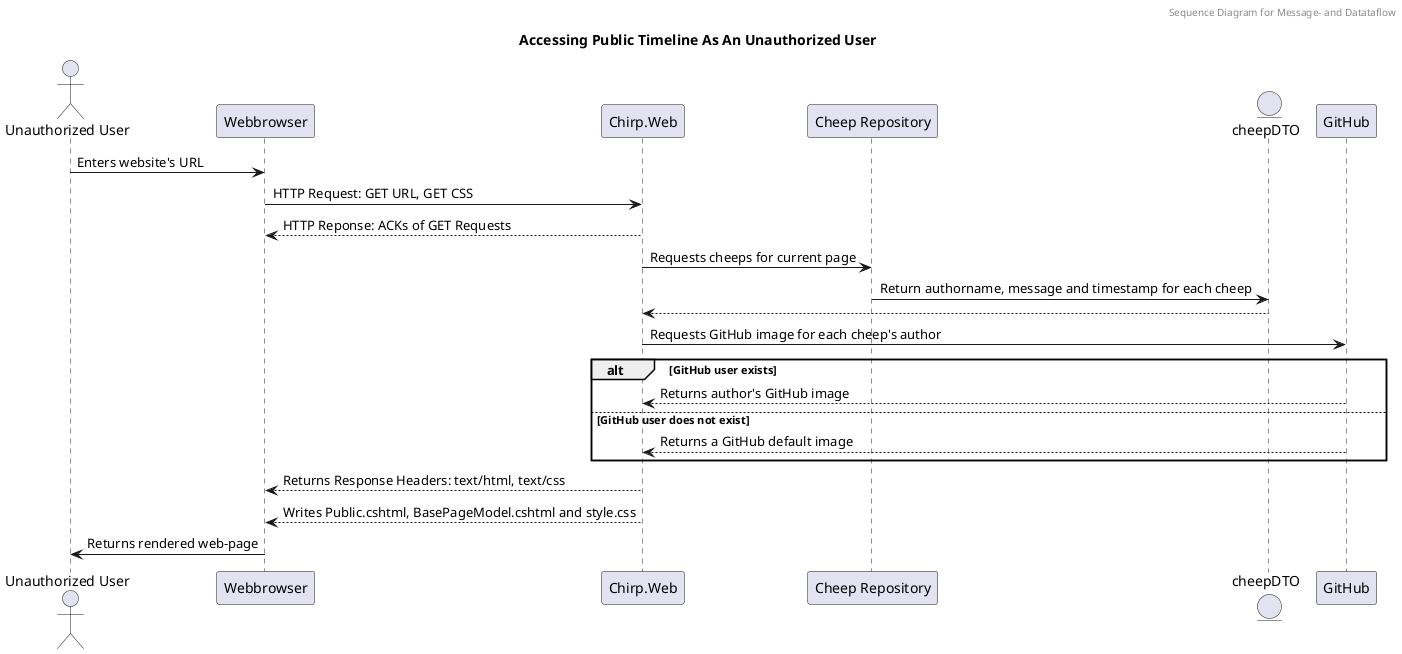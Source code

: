 @startuml
header Sequence Diagram for Message- and Datataflow
Title Accessing Public Timeline As An Unauthorized User


actor "Unauthorized User" as UnauthorizedUser
participant "Webbrowser" as Browser
participant "Chirp.Web" as ChirpWeb
participant "Cheep Repository" as CheepRepo
entity cheepDTO as CheepDTO

UnauthorizedUser -> Browser: Enters website's URL
Browser -> ChirpWeb: HTTP Request: GET URL, GET CSS
Return HTTP Reponse: ACKs of GET Requests

ChirpWeb -> CheepRepo: Requests cheeps for current page
CheepRepo -> CheepDTO: Return authorname, message and timestamp for each cheep
CheepDTO --> ChirpWeb:

ChirpWeb -> GitHub: Requests GitHub image for each cheep's author
alt GitHub user exists
    GitHub --> ChirpWeb: Returns author's GitHub image
else GitHub user does not exist
    GitHub --> ChirpWeb: Returns a GitHub default image
end

ChirpWeb --> Browser: Returns Response Headers: text/html, text/css
ChirpWeb --> Browser: Writes Public.cshtml, BasePageModel.cshtml and style.css
Browser -> UnauthorizedUser: Returns rendered web-page
@enduml